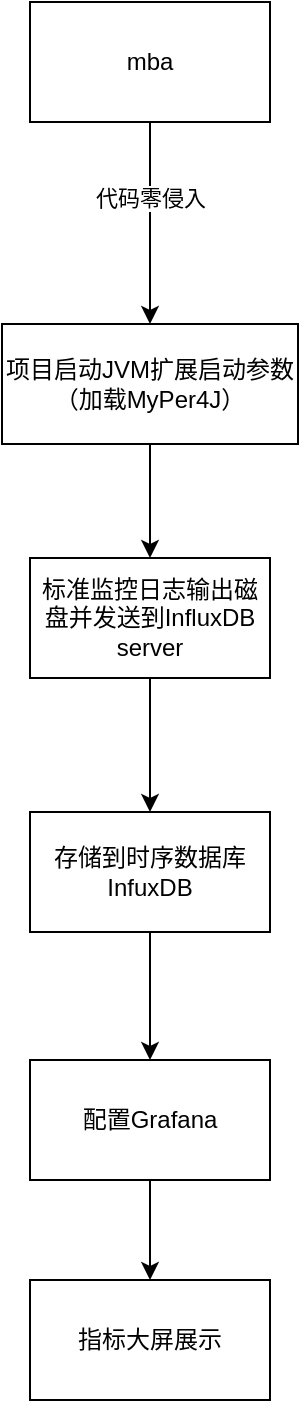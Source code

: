 <mxfile version="24.5.3" type="github">
  <diagram name="第 1 页" id="ZFWPjSFioh74IkLd_UBf">
    <mxGraphModel dx="2047" dy="893" grid="0" gridSize="10" guides="1" tooltips="1" connect="1" arrows="1" fold="1" page="0" pageScale="1" pageWidth="827" pageHeight="1169" math="0" shadow="0">
      <root>
        <mxCell id="0" />
        <mxCell id="1" parent="0" />
        <mxCell id="TpBj-Mq1nXgDXKkRl8jZ-3" value="" style="edgeStyle=orthogonalEdgeStyle;rounded=0;orthogonalLoop=1;jettySize=auto;html=1;" edge="1" parent="1" source="TpBj-Mq1nXgDXKkRl8jZ-1" target="TpBj-Mq1nXgDXKkRl8jZ-2">
          <mxGeometry relative="1" as="geometry" />
        </mxCell>
        <mxCell id="TpBj-Mq1nXgDXKkRl8jZ-6" value="代码零侵入" style="edgeLabel;html=1;align=center;verticalAlign=middle;resizable=0;points=[];" vertex="1" connectable="0" parent="TpBj-Mq1nXgDXKkRl8jZ-3">
          <mxGeometry x="-0.257" relative="1" as="geometry">
            <mxPoint as="offset" />
          </mxGeometry>
        </mxCell>
        <mxCell id="TpBj-Mq1nXgDXKkRl8jZ-1" value="mba" style="rounded=0;whiteSpace=wrap;html=1;" vertex="1" parent="1">
          <mxGeometry x="-195" y="345" width="120" height="60" as="geometry" />
        </mxCell>
        <mxCell id="TpBj-Mq1nXgDXKkRl8jZ-8" value="" style="edgeStyle=orthogonalEdgeStyle;rounded=0;orthogonalLoop=1;jettySize=auto;html=1;" edge="1" parent="1" source="TpBj-Mq1nXgDXKkRl8jZ-2" target="TpBj-Mq1nXgDXKkRl8jZ-7">
          <mxGeometry relative="1" as="geometry" />
        </mxCell>
        <mxCell id="TpBj-Mq1nXgDXKkRl8jZ-2" value="项目启动JVM扩展启动参数（加载MyPer4J）" style="whiteSpace=wrap;html=1;rounded=0;" vertex="1" parent="1">
          <mxGeometry x="-209" y="506" width="148" height="60" as="geometry" />
        </mxCell>
        <mxCell id="TpBj-Mq1nXgDXKkRl8jZ-5" style="edgeStyle=orthogonalEdgeStyle;rounded=0;orthogonalLoop=1;jettySize=auto;html=1;exitX=0.5;exitY=1;exitDx=0;exitDy=0;" edge="1" parent="1" source="TpBj-Mq1nXgDXKkRl8jZ-2" target="TpBj-Mq1nXgDXKkRl8jZ-2">
          <mxGeometry relative="1" as="geometry" />
        </mxCell>
        <mxCell id="TpBj-Mq1nXgDXKkRl8jZ-11" value="" style="edgeStyle=orthogonalEdgeStyle;rounded=0;orthogonalLoop=1;jettySize=auto;html=1;" edge="1" parent="1" source="TpBj-Mq1nXgDXKkRl8jZ-7" target="TpBj-Mq1nXgDXKkRl8jZ-10">
          <mxGeometry relative="1" as="geometry" />
        </mxCell>
        <mxCell id="TpBj-Mq1nXgDXKkRl8jZ-7" value="标准监控日志输出磁盘并发送到InfluxDB server" style="whiteSpace=wrap;html=1;rounded=0;" vertex="1" parent="1">
          <mxGeometry x="-195" y="623" width="120" height="60" as="geometry" />
        </mxCell>
        <mxCell id="TpBj-Mq1nXgDXKkRl8jZ-13" value="" style="edgeStyle=orthogonalEdgeStyle;rounded=0;orthogonalLoop=1;jettySize=auto;html=1;" edge="1" parent="1" source="TpBj-Mq1nXgDXKkRl8jZ-10" target="TpBj-Mq1nXgDXKkRl8jZ-12">
          <mxGeometry relative="1" as="geometry" />
        </mxCell>
        <mxCell id="TpBj-Mq1nXgDXKkRl8jZ-10" value="存储到时序数据库InfuxDB" style="whiteSpace=wrap;html=1;rounded=0;" vertex="1" parent="1">
          <mxGeometry x="-195" y="750" width="120" height="60" as="geometry" />
        </mxCell>
        <mxCell id="TpBj-Mq1nXgDXKkRl8jZ-15" value="" style="edgeStyle=orthogonalEdgeStyle;rounded=0;orthogonalLoop=1;jettySize=auto;html=1;" edge="1" parent="1" source="TpBj-Mq1nXgDXKkRl8jZ-12" target="TpBj-Mq1nXgDXKkRl8jZ-14">
          <mxGeometry relative="1" as="geometry" />
        </mxCell>
        <mxCell id="TpBj-Mq1nXgDXKkRl8jZ-12" value="配置Grafana" style="whiteSpace=wrap;html=1;rounded=0;" vertex="1" parent="1">
          <mxGeometry x="-195" y="874" width="120" height="60" as="geometry" />
        </mxCell>
        <mxCell id="TpBj-Mq1nXgDXKkRl8jZ-14" value="指标大屏展示" style="whiteSpace=wrap;html=1;rounded=0;" vertex="1" parent="1">
          <mxGeometry x="-195" y="984" width="120" height="60" as="geometry" />
        </mxCell>
      </root>
    </mxGraphModel>
  </diagram>
</mxfile>
